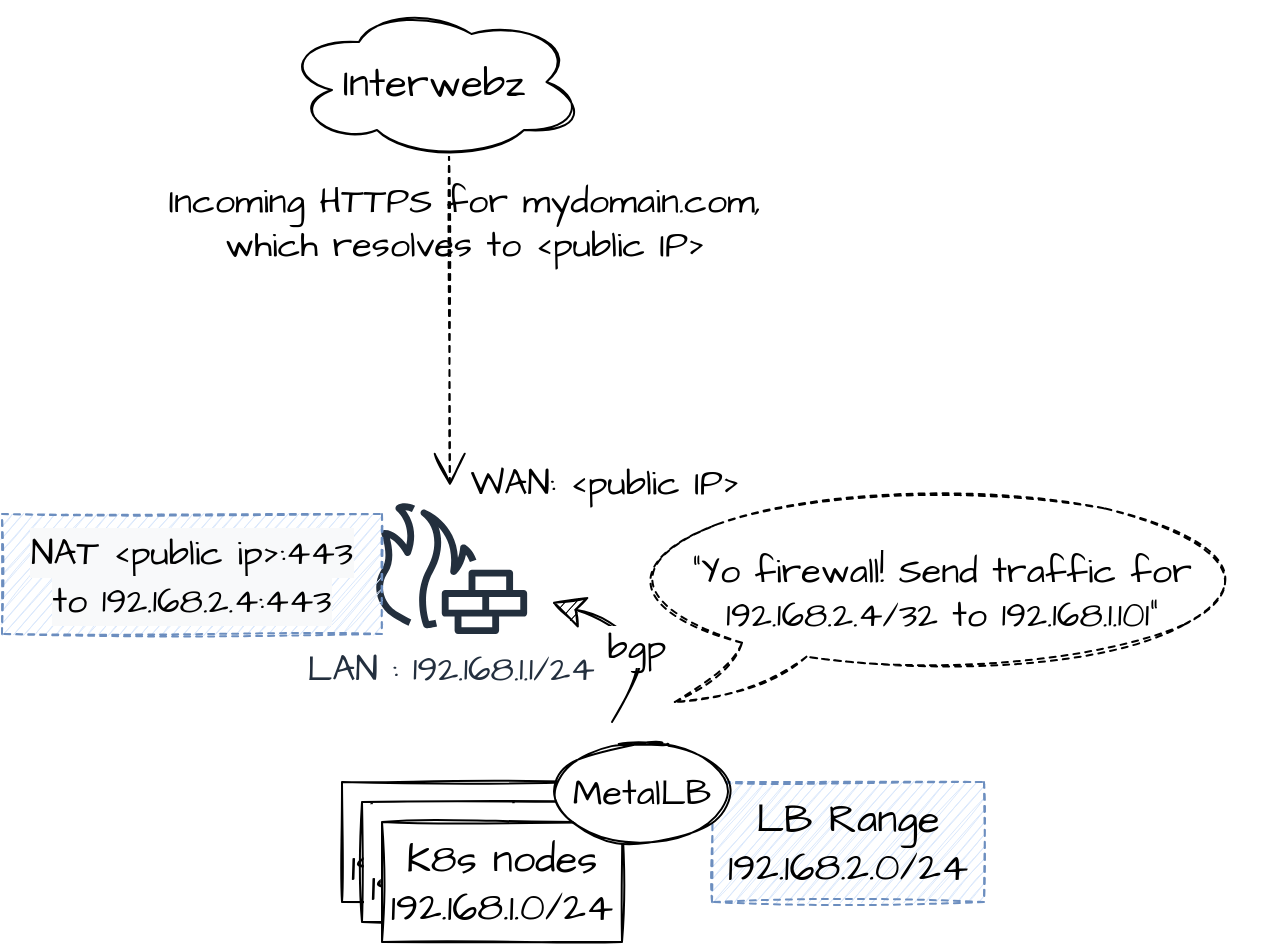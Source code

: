 <mxfile version="20.3.0" type="device" pages="2"><diagram id="TRUA5B3sl4uDa1i5RjBo" name="Page-1"><mxGraphModel dx="1018" dy="663" grid="1" gridSize="10" guides="1" tooltips="1" connect="1" arrows="1" fold="1" page="1" pageScale="1" pageWidth="827" pageHeight="1169" math="0" shadow="0"><root><mxCell id="0"/><mxCell id="1" parent="0"/><mxCell id="yD5i6nTAwHWKS_y1dOj4-10" style="edgeStyle=orthogonalEdgeStyle;curved=1;rounded=0;sketch=1;hachureGap=4;orthogonalLoop=1;jettySize=auto;html=1;exitX=0.55;exitY=0.95;exitDx=0;exitDy=0;exitPerimeter=0;fontFamily=Architects Daughter;fontSource=https%3A%2F%2Ffonts.googleapis.com%2Fcss%3Ffamily%3DArchitects%2BDaughter;fontSize=18;endArrow=open;startSize=14;endSize=14;sourcePerimeterSpacing=8;targetPerimeterSpacing=8;dashed=1;" edge="1" parent="1" source="yD5i6nTAwHWKS_y1dOj4-1" target="yD5i6nTAwHWKS_y1dOj4-2"><mxGeometry relative="1" as="geometry"/></mxCell><mxCell id="yD5i6nTAwHWKS_y1dOj4-1" value="Interwebz" style="ellipse;shape=cloud;whiteSpace=wrap;html=1;sketch=1;hachureGap=4;fontFamily=Architects Daughter;fontSource=https%3A%2F%2Ffonts.googleapis.com%2Fcss%3Ffamily%3DArchitects%2BDaughter;fontSize=20;" vertex="1" parent="1"><mxGeometry x="240" y="10" width="150" height="80" as="geometry"/></mxCell><mxCell id="yD5i6nTAwHWKS_y1dOj4-2" value="LAN : 192.168.1.1/24" style="sketch=0;outlineConnect=0;fontColor=#232F3E;gradientColor=none;fillColor=#232F3D;strokeColor=none;dashed=0;verticalLabelPosition=bottom;verticalAlign=top;align=center;html=1;fontSize=18;fontStyle=0;aspect=fixed;pointerEvents=1;shape=mxgraph.aws4.generic_firewall;hachureGap=4;fontFamily=Architects Daughter;fontSource=https%3A%2F%2Ffonts.googleapis.com%2Fcss%3Ffamily%3DArchitects%2BDaughter;" vertex="1" parent="1"><mxGeometry x="284" y="260" width="78" height="66" as="geometry"/></mxCell><mxCell id="yD5i6nTAwHWKS_y1dOj4-3" value="K8s nodes&lt;br&gt;192.168.1.0/24" style="rounded=0;whiteSpace=wrap;html=1;sketch=1;hachureGap=4;fontFamily=Architects Daughter;fontSource=https%3A%2F%2Ffonts.googleapis.com%2Fcss%3Ffamily%3DArchitects%2BDaughter;fontSize=20;" vertex="1" parent="1"><mxGeometry x="269" y="400" width="120" height="60" as="geometry"/></mxCell><mxCell id="yD5i6nTAwHWKS_y1dOj4-6" value="LB Range&lt;br&gt;192.168.2.0/24" style="rounded=0;whiteSpace=wrap;html=1;sketch=1;hachureGap=4;fontFamily=Architects Daughter;fontSource=https%3A%2F%2Ffonts.googleapis.com%2Fcss%3Ffamily%3DArchitects%2BDaughter;fontSize=20;dashed=1;fillColor=#dae8fc;strokeColor=#6c8ebf;" vertex="1" parent="1"><mxGeometry x="454" y="400" width="136" height="60" as="geometry"/></mxCell><mxCell id="yD5i6nTAwHWKS_y1dOj4-8" value="bgp" style="curved=1;endArrow=classic;html=1;rounded=0;sketch=1;hachureGap=4;fontFamily=Architects Daughter;fontSource=https%3A%2F%2Ffonts.googleapis.com%2Fcss%3Ffamily%3DArchitects%2BDaughter;fontSize=18;startSize=14;endSize=14;sourcePerimeterSpacing=8;targetPerimeterSpacing=8;" edge="1" parent="1"><mxGeometry width="50" height="50" relative="1" as="geometry"><mxPoint x="404" y="370" as="sourcePoint"/><mxPoint x="374" y="310" as="targetPoint"/><Array as="points"><mxPoint x="424" y="340"/><mxPoint x="404" y="320"/></Array></mxGeometry></mxCell><mxCell id="yD5i6nTAwHWKS_y1dOj4-13" value="Incoming HTTPS for mydomain.com,&lt;br&gt;which resolves to &amp;lt;public IP&amp;gt;" style="text;html=1;align=center;verticalAlign=middle;resizable=0;points=[];autosize=1;strokeColor=none;fillColor=none;fontSize=18;fontFamily=Architects Daughter;" vertex="1" parent="1"><mxGeometry x="170" y="90" width="320" height="60" as="geometry"/></mxCell><mxCell id="yD5i6nTAwHWKS_y1dOj4-14" value="WAN: &amp;lt;public IP&amp;gt;" style="text;html=1;align=center;verticalAlign=middle;resizable=0;points=[];autosize=1;strokeColor=none;fillColor=none;fontSize=18;fontFamily=Architects Daughter;" vertex="1" parent="1"><mxGeometry x="320" y="230" width="160" height="40" as="geometry"/></mxCell><mxCell id="yD5i6nTAwHWKS_y1dOj4-16" value="K8s nodes&lt;br&gt;192.168.1.0/24" style="rounded=0;whiteSpace=wrap;html=1;sketch=1;hachureGap=4;fontFamily=Architects Daughter;fontSource=https%3A%2F%2Ffonts.googleapis.com%2Fcss%3Ffamily%3DArchitects%2BDaughter;fontSize=20;" vertex="1" parent="1"><mxGeometry x="279" y="410" width="120" height="60" as="geometry"/></mxCell><mxCell id="yD5i6nTAwHWKS_y1dOj4-17" value="K8s nodes&lt;br&gt;192.168.1.0/24" style="rounded=0;whiteSpace=wrap;html=1;sketch=1;hachureGap=4;fontFamily=Architects Daughter;fontSource=https%3A%2F%2Ffonts.googleapis.com%2Fcss%3Ffamily%3DArchitects%2BDaughter;fontSize=20;" vertex="1" parent="1"><mxGeometry x="289" y="420" width="120" height="60" as="geometry"/></mxCell><mxCell id="yD5i6nTAwHWKS_y1dOj4-5" value="MetalLB" style="ellipse;whiteSpace=wrap;html=1;sketch=1;hachureGap=4;fontFamily=Architects Daughter;fontSource=https%3A%2F%2Ffonts.googleapis.com%2Fcss%3Ffamily%3DArchitects%2BDaughter;fontSize=18;" vertex="1" parent="1"><mxGeometry x="374" y="380" width="90" height="50" as="geometry"/></mxCell><mxCell id="yD5i6nTAwHWKS_y1dOj4-18" value="&lt;meta charset=&quot;utf-8&quot;&gt;&lt;span style=&quot;color: rgb(0, 0, 0); font-family: &amp;quot;Architects Daughter&amp;quot;; font-size: 18px; font-style: normal; font-variant-ligatures: normal; font-variant-caps: normal; font-weight: 400; letter-spacing: normal; orphans: 2; text-align: center; text-indent: 0px; text-transform: none; widows: 2; word-spacing: 0px; -webkit-text-stroke-width: 0px; background-color: rgb(248, 249, 250); text-decoration-thickness: initial; text-decoration-style: initial; text-decoration-color: initial; float: none; display: inline !important;&quot;&gt;NAT &amp;lt;public ip&amp;gt;:443&lt;/span&gt;&lt;br style=&quot;color: rgb(0, 0, 0); font-family: &amp;quot;Architects Daughter&amp;quot;; font-size: 18px; font-style: normal; font-variant-ligatures: normal; font-variant-caps: normal; font-weight: 400; letter-spacing: normal; orphans: 2; text-align: center; text-indent: 0px; text-transform: none; widows: 2; word-spacing: 0px; -webkit-text-stroke-width: 0px; background-color: rgb(248, 249, 250); text-decoration-thickness: initial; text-decoration-style: initial; text-decoration-color: initial;&quot;&gt;&lt;span style=&quot;color: rgb(0, 0, 0); font-family: &amp;quot;Architects Daughter&amp;quot;; font-size: 18px; font-style: normal; font-variant-ligatures: normal; font-variant-caps: normal; font-weight: 400; letter-spacing: normal; orphans: 2; text-align: center; text-indent: 0px; text-transform: none; widows: 2; word-spacing: 0px; -webkit-text-stroke-width: 0px; background-color: rgb(248, 249, 250); text-decoration-thickness: initial; text-decoration-style: initial; text-decoration-color: initial; float: none; display: inline !important;&quot;&gt;to 192.168.2.4:443&lt;/span&gt;" style="rounded=0;whiteSpace=wrap;html=1;sketch=1;hachureGap=4;fontFamily=Architects Daughter;fontSource=https%3A%2F%2Ffonts.googleapis.com%2Fcss%3Ffamily%3DArchitects%2BDaughter;fontSize=20;dashed=1;fillColor=#dae8fc;strokeColor=#6c8ebf;" vertex="1" parent="1"><mxGeometry x="99" y="266" width="190" height="60" as="geometry"/></mxCell><mxCell id="yD5i6nTAwHWKS_y1dOj4-19" value="&lt;span style=&quot;text-align: left;&quot;&gt;&quot;Yo firewall! Send traffic for 192.168.2.4/32 to 192.168.1.101&quot;&lt;/span&gt;" style="whiteSpace=wrap;html=1;shape=mxgraph.basic.oval_callout;dashed=1;sketch=1;hachureGap=4;fontFamily=Architects Daughter;fontSource=https%3A%2F%2Ffonts.googleapis.com%2Fcss%3Ffamily%3DArchitects%2BDaughter;fontSize=18;fillColor=default;" vertex="1" parent="1"><mxGeometry x="409" y="250" width="320" height="110" as="geometry"/></mxCell></root></mxGraphModel></diagram><diagram name="L2" id="RyBO3rvDAh4wZtgmXE0i"><mxGraphModel dx="1018" dy="663" grid="1" gridSize="10" guides="1" tooltips="1" connect="1" arrows="1" fold="1" page="1" pageScale="1" pageWidth="827" pageHeight="1169" math="0" shadow="0"><root><mxCell id="zpZYKRJ8vYQCB5lkipw6-0"/><mxCell id="zpZYKRJ8vYQCB5lkipw6-1" parent="zpZYKRJ8vYQCB5lkipw6-0"/><mxCell id="5WtfvpBqOBE3zjxYgGbt-0" value="" style="points=[];aspect=fixed;html=1;align=center;shadow=0;dashed=0;image;image=img/lib/allied_telesis/switch/Switch_48_port_L2.svg;sketch=1;hachureGap=4;fontFamily=Architects Daughter;fontSource=https%3A%2F%2Ffonts.googleapis.com%2Fcss%3Ffamily%3DArchitects%2BDaughter;fontSize=18;fillColor=default;" vertex="1" parent="zpZYKRJ8vYQCB5lkipw6-1"><mxGeometry x="276.62" y="413.6" width="92.77" height="62.8" as="geometry"/></mxCell><mxCell id="zpZYKRJ8vYQCB5lkipw6-2" style="edgeStyle=orthogonalEdgeStyle;curved=1;rounded=0;sketch=1;hachureGap=4;orthogonalLoop=1;jettySize=auto;html=1;exitX=0.55;exitY=0.95;exitDx=0;exitDy=0;exitPerimeter=0;fontFamily=Architects Daughter;fontSource=https%3A%2F%2Ffonts.googleapis.com%2Fcss%3Ffamily%3DArchitects%2BDaughter;fontSize=18;endArrow=open;startSize=14;endSize=14;sourcePerimeterSpacing=8;targetPerimeterSpacing=8;dashed=1;" edge="1" parent="zpZYKRJ8vYQCB5lkipw6-1" source="zpZYKRJ8vYQCB5lkipw6-3" target="zpZYKRJ8vYQCB5lkipw6-4"><mxGeometry relative="1" as="geometry"/></mxCell><mxCell id="zpZYKRJ8vYQCB5lkipw6-3" value="Interwebz" style="ellipse;shape=cloud;whiteSpace=wrap;html=1;sketch=1;hachureGap=4;fontFamily=Architects Daughter;fontSource=https%3A%2F%2Ffonts.googleapis.com%2Fcss%3Ffamily%3DArchitects%2BDaughter;fontSize=20;" vertex="1" parent="zpZYKRJ8vYQCB5lkipw6-1"><mxGeometry x="240" y="10" width="150" height="80" as="geometry"/></mxCell><mxCell id="5WtfvpBqOBE3zjxYgGbt-2" value="" style="edgeStyle=orthogonalEdgeStyle;curved=1;rounded=0;sketch=1;hachureGap=4;orthogonalLoop=1;jettySize=auto;html=1;dashed=1;fontFamily=Architects Daughter;fontSource=https%3A%2F%2Ffonts.googleapis.com%2Fcss%3Ffamily%3DArchitects%2BDaughter;fontSize=18;endArrow=open;startSize=14;endSize=14;sourcePerimeterSpacing=8;targetPerimeterSpacing=8;" edge="1" parent="zpZYKRJ8vYQCB5lkipw6-1" source="zpZYKRJ8vYQCB5lkipw6-4" target="5WtfvpBqOBE3zjxYgGbt-0"><mxGeometry relative="1" as="geometry"/></mxCell><mxCell id="zpZYKRJ8vYQCB5lkipw6-4" value="LAN : 192.168.1.1/24" style="sketch=0;outlineConnect=0;fontColor=#232F3E;gradientColor=none;fillColor=#232F3D;strokeColor=none;dashed=0;verticalLabelPosition=bottom;verticalAlign=top;align=center;html=1;fontSize=18;fontStyle=0;aspect=fixed;pointerEvents=1;shape=mxgraph.aws4.generic_firewall;hachureGap=4;fontFamily=Architects Daughter;fontSource=https%3A%2F%2Ffonts.googleapis.com%2Fcss%3Ffamily%3DArchitects%2BDaughter;" vertex="1" parent="zpZYKRJ8vYQCB5lkipw6-1"><mxGeometry x="284" y="260" width="78" height="66" as="geometry"/></mxCell><mxCell id="zpZYKRJ8vYQCB5lkipw6-5" value="K8s nodes&lt;br&gt;192.168.1.0/24" style="rounded=0;whiteSpace=wrap;html=1;sketch=1;hachureGap=4;fontFamily=Architects Daughter;fontSource=https%3A%2F%2Ffonts.googleapis.com%2Fcss%3Ffamily%3DArchitects%2BDaughter;fontSize=20;" vertex="1" parent="zpZYKRJ8vYQCB5lkipw6-1"><mxGeometry x="289" y="540" width="120" height="60" as="geometry"/></mxCell><mxCell id="zpZYKRJ8vYQCB5lkipw6-6" value="LB Range&lt;br&gt;192.168.1.10-20" style="rounded=0;whiteSpace=wrap;html=1;sketch=1;hachureGap=4;fontFamily=Architects Daughter;fontSource=https%3A%2F%2Ffonts.googleapis.com%2Fcss%3Ffamily%3DArchitects%2BDaughter;fontSize=20;dashed=1;fillColor=#dae8fc;strokeColor=#6c8ebf;" vertex="1" parent="zpZYKRJ8vYQCB5lkipw6-1"><mxGeometry x="474" y="540" width="136" height="60" as="geometry"/></mxCell><mxCell id="zpZYKRJ8vYQCB5lkipw6-7" value="ARP" style="curved=1;endArrow=classic;html=1;rounded=0;sketch=1;hachureGap=4;fontFamily=Architects Daughter;fontSource=https%3A%2F%2Ffonts.googleapis.com%2Fcss%3Ffamily%3DArchitects%2BDaughter;fontSize=18;startSize=14;endSize=14;sourcePerimeterSpacing=8;targetPerimeterSpacing=8;" edge="1" parent="zpZYKRJ8vYQCB5lkipw6-1"><mxGeometry width="50" height="50" relative="1" as="geometry"><mxPoint x="424" y="510" as="sourcePoint"/><mxPoint x="370" y="450" as="targetPoint"/><Array as="points"><mxPoint x="444" y="480"/><mxPoint x="424" y="460"/></Array></mxGeometry></mxCell><mxCell id="zpZYKRJ8vYQCB5lkipw6-8" value="Incoming HTTPS for mydomain.com,&lt;br&gt;which resolves to &amp;lt;public IP&amp;gt;" style="text;html=1;align=center;verticalAlign=middle;resizable=0;points=[];autosize=1;strokeColor=none;fillColor=none;fontSize=18;fontFamily=Architects Daughter;" vertex="1" parent="zpZYKRJ8vYQCB5lkipw6-1"><mxGeometry x="170" y="90" width="320" height="60" as="geometry"/></mxCell><mxCell id="zpZYKRJ8vYQCB5lkipw6-9" value="WAN: &amp;lt;public IP&amp;gt;" style="text;html=1;align=center;verticalAlign=middle;resizable=0;points=[];autosize=1;strokeColor=none;fillColor=none;fontSize=18;fontFamily=Architects Daughter;" vertex="1" parent="zpZYKRJ8vYQCB5lkipw6-1"><mxGeometry x="320" y="230" width="160" height="40" as="geometry"/></mxCell><mxCell id="zpZYKRJ8vYQCB5lkipw6-10" value="K8s nodes&lt;br&gt;192.168.1.0/24" style="rounded=0;whiteSpace=wrap;html=1;sketch=1;hachureGap=4;fontFamily=Architects Daughter;fontSource=https%3A%2F%2Ffonts.googleapis.com%2Fcss%3Ffamily%3DArchitects%2BDaughter;fontSize=20;" vertex="1" parent="zpZYKRJ8vYQCB5lkipw6-1"><mxGeometry x="299" y="550" width="120" height="60" as="geometry"/></mxCell><mxCell id="zpZYKRJ8vYQCB5lkipw6-11" value="K8s nodes&lt;br&gt;192.168.1.0/24" style="rounded=0;whiteSpace=wrap;html=1;sketch=1;hachureGap=4;fontFamily=Architects Daughter;fontSource=https%3A%2F%2Ffonts.googleapis.com%2Fcss%3Ffamily%3DArchitects%2BDaughter;fontSize=20;" vertex="1" parent="zpZYKRJ8vYQCB5lkipw6-1"><mxGeometry x="309" y="560" width="120" height="60" as="geometry"/></mxCell><mxCell id="zpZYKRJ8vYQCB5lkipw6-12" value="MetalLB" style="ellipse;whiteSpace=wrap;html=1;sketch=1;hachureGap=4;fontFamily=Architects Daughter;fontSource=https%3A%2F%2Ffonts.googleapis.com%2Fcss%3Ffamily%3DArchitects%2BDaughter;fontSize=18;" vertex="1" parent="zpZYKRJ8vYQCB5lkipw6-1"><mxGeometry x="394" y="520" width="90" height="50" as="geometry"/></mxCell><mxCell id="zpZYKRJ8vYQCB5lkipw6-13" value="&lt;span style=&quot;color: rgb(0, 0, 0); font-family: &amp;quot;Architects Daughter&amp;quot;; font-size: 18px; font-style: normal; font-variant-ligatures: normal; font-variant-caps: normal; font-weight: 400; letter-spacing: normal; orphans: 2; text-align: center; text-indent: 0px; text-transform: none; widows: 2; word-spacing: 0px; -webkit-text-stroke-width: 0px; background-color: rgb(248, 249, 250); text-decoration-thickness: initial; text-decoration-style: initial; text-decoration-color: initial; float: none; display: inline !important;&quot;&gt;NAT &amp;lt;public ip&amp;gt;:443&lt;/span&gt;&lt;br style=&quot;color: rgb(0, 0, 0); font-family: &amp;quot;Architects Daughter&amp;quot;; font-size: 18px; font-style: normal; font-variant-ligatures: normal; font-variant-caps: normal; font-weight: 400; letter-spacing: normal; orphans: 2; text-align: center; text-indent: 0px; text-transform: none; widows: 2; word-spacing: 0px; -webkit-text-stroke-width: 0px; background-color: rgb(248, 249, 250); text-decoration-thickness: initial; text-decoration-style: initial; text-decoration-color: initial;&quot;&gt;&lt;span style=&quot;color: rgb(0, 0, 0); font-family: &amp;quot;Architects Daughter&amp;quot;; font-size: 18px; font-style: normal; font-variant-ligatures: normal; font-variant-caps: normal; font-weight: 400; letter-spacing: normal; orphans: 2; text-align: center; text-indent: 0px; text-transform: none; widows: 2; word-spacing: 0px; -webkit-text-stroke-width: 0px; background-color: rgb(248, 249, 250); text-decoration-thickness: initial; text-decoration-style: initial; text-decoration-color: initial; float: none; display: inline !important;&quot;&gt;to 192.168.1.10:443&lt;/span&gt;" style="rounded=0;whiteSpace=wrap;html=1;sketch=1;hachureGap=4;fontFamily=Architects Daughter;fontSource=https%3A%2F%2Ffonts.googleapis.com%2Fcss%3Ffamily%3DArchitects%2BDaughter;fontSize=20;dashed=1;fillColor=#dae8fc;strokeColor=#6c8ebf;" vertex="1" parent="zpZYKRJ8vYQCB5lkipw6-1"><mxGeometry x="99" y="266" width="190" height="60" as="geometry"/></mxCell><mxCell id="zpZYKRJ8vYQCB5lkipw6-14" value="&lt;span style=&quot;text-align: left;&quot;&gt;&quot;Yo subnet! The MAC for &lt;br&gt;192.168.1.10 is 56:c1:bl:ah:bl:ah&lt;/span&gt;" style="whiteSpace=wrap;html=1;shape=mxgraph.basic.oval_callout;dashed=1;sketch=1;hachureGap=4;fontFamily=Architects Daughter;fontSource=https%3A%2F%2Ffonts.googleapis.com%2Fcss%3Ffamily%3DArchitects%2BDaughter;fontSize=18;fillColor=default;" vertex="1" parent="zpZYKRJ8vYQCB5lkipw6-1"><mxGeometry x="429" y="390" width="320" height="110" as="geometry"/></mxCell></root></mxGraphModel></diagram></mxfile>
